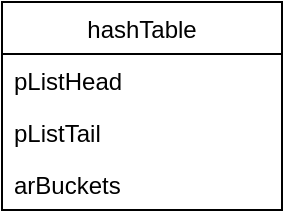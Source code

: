 <mxfile version="14.4.3" type="github">
  <diagram id="C5RBs43oDa-KdzZeNtuy" name="Page-1">
    <mxGraphModel dx="2046" dy="1044" grid="1" gridSize="10" guides="1" tooltips="1" connect="1" arrows="1" fold="1" page="1" pageScale="1" pageWidth="827" pageHeight="1169" math="0" shadow="0">
      <root>
        <mxCell id="WIyWlLk6GJQsqaUBKTNV-0" />
        <mxCell id="WIyWlLk6GJQsqaUBKTNV-1" parent="WIyWlLk6GJQsqaUBKTNV-0" />
        <mxCell id="5V8hIFRx9qLAp5OkmLqT-1" value="hashTable" style="swimlane;fontStyle=0;childLayout=stackLayout;horizontal=1;startSize=26;fillColor=none;horizontalStack=0;resizeParent=1;resizeParentMax=0;resizeLast=0;collapsible=1;marginBottom=0;" vertex="1" parent="WIyWlLk6GJQsqaUBKTNV-1">
          <mxGeometry x="100" y="160" width="140" height="104" as="geometry" />
        </mxCell>
        <mxCell id="5V8hIFRx9qLAp5OkmLqT-2" value="pListHead" style="text;strokeColor=none;fillColor=none;align=left;verticalAlign=top;spacingLeft=4;spacingRight=4;overflow=hidden;rotatable=0;points=[[0,0.5],[1,0.5]];portConstraint=eastwest;" vertex="1" parent="5V8hIFRx9qLAp5OkmLqT-1">
          <mxGeometry y="26" width="140" height="26" as="geometry" />
        </mxCell>
        <mxCell id="5V8hIFRx9qLAp5OkmLqT-3" value="pListTail" style="text;strokeColor=none;fillColor=none;align=left;verticalAlign=top;spacingLeft=4;spacingRight=4;overflow=hidden;rotatable=0;points=[[0,0.5],[1,0.5]];portConstraint=eastwest;" vertex="1" parent="5V8hIFRx9qLAp5OkmLqT-1">
          <mxGeometry y="52" width="140" height="26" as="geometry" />
        </mxCell>
        <mxCell id="5V8hIFRx9qLAp5OkmLqT-4" value="arBuckets" style="text;strokeColor=none;fillColor=none;align=left;verticalAlign=top;spacingLeft=4;spacingRight=4;overflow=hidden;rotatable=0;points=[[0,0.5],[1,0.5]];portConstraint=eastwest;" vertex="1" parent="5V8hIFRx9qLAp5OkmLqT-1">
          <mxGeometry y="78" width="140" height="26" as="geometry" />
        </mxCell>
      </root>
    </mxGraphModel>
  </diagram>
</mxfile>
